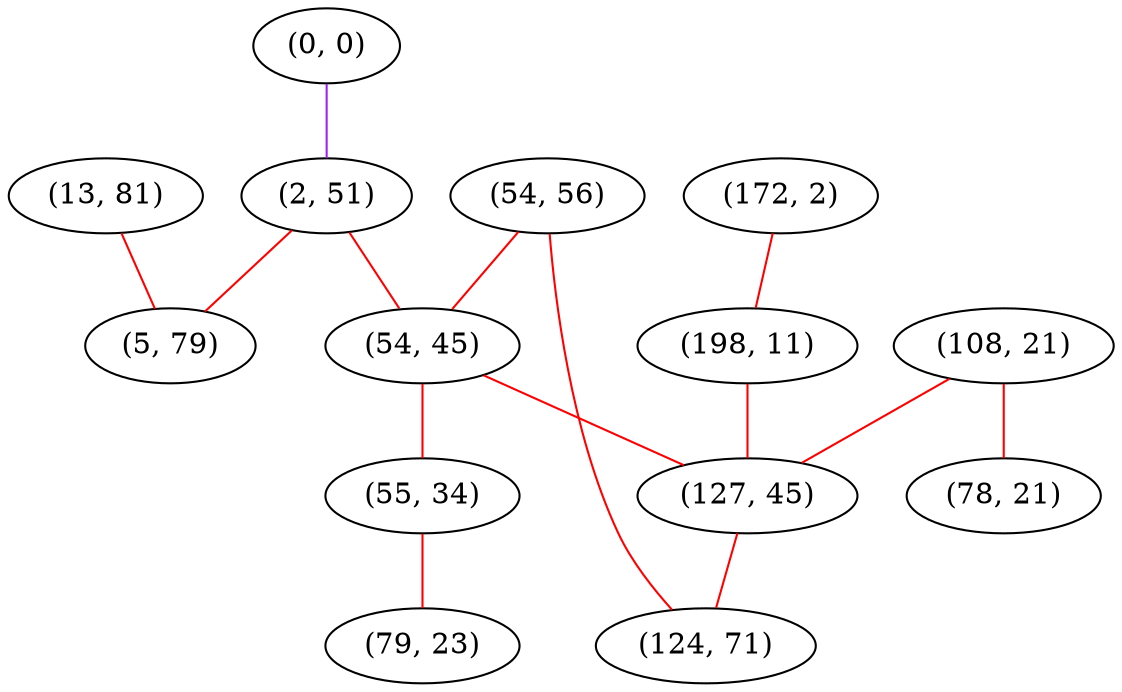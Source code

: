 graph "" {
"(108, 21)";
"(172, 2)";
"(0, 0)";
"(2, 51)";
"(54, 56)";
"(54, 45)";
"(198, 11)";
"(55, 34)";
"(127, 45)";
"(13, 81)";
"(5, 79)";
"(78, 21)";
"(124, 71)";
"(79, 23)";
"(108, 21)" -- "(127, 45)"  [color=red, key=0, weight=1];
"(108, 21)" -- "(78, 21)"  [color=red, key=0, weight=1];
"(172, 2)" -- "(198, 11)"  [color=red, key=0, weight=1];
"(0, 0)" -- "(2, 51)"  [color=purple, key=0, weight=4];
"(2, 51)" -- "(5, 79)"  [color=red, key=0, weight=1];
"(2, 51)" -- "(54, 45)"  [color=red, key=0, weight=1];
"(54, 56)" -- "(124, 71)"  [color=red, key=0, weight=1];
"(54, 56)" -- "(54, 45)"  [color=red, key=0, weight=1];
"(54, 45)" -- "(127, 45)"  [color=red, key=0, weight=1];
"(54, 45)" -- "(55, 34)"  [color=red, key=0, weight=1];
"(198, 11)" -- "(127, 45)"  [color=red, key=0, weight=1];
"(55, 34)" -- "(79, 23)"  [color=red, key=0, weight=1];
"(127, 45)" -- "(124, 71)"  [color=red, key=0, weight=1];
"(13, 81)" -- "(5, 79)"  [color=red, key=0, weight=1];
}
